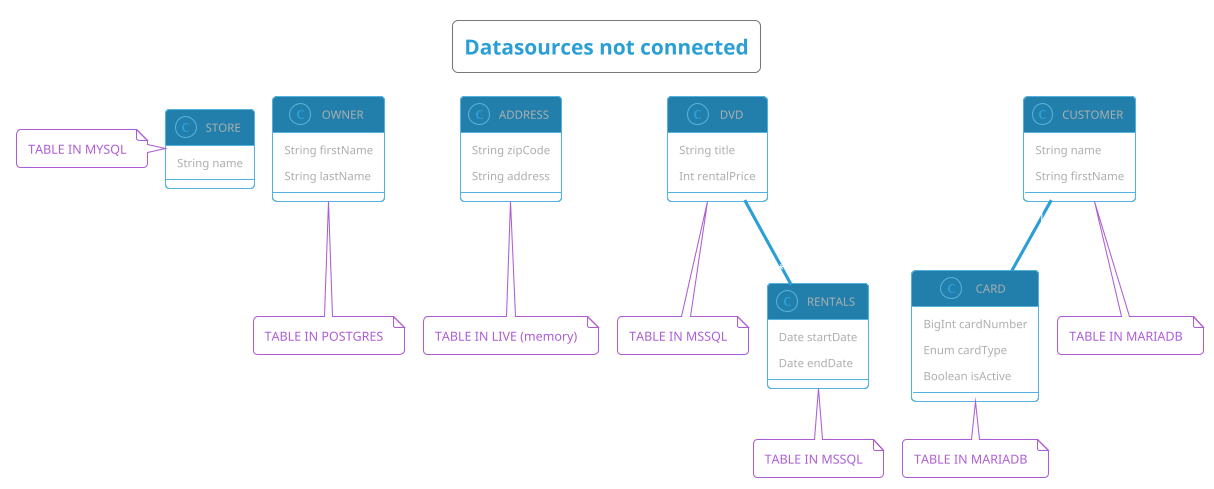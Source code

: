@startuml
!pragma layout smetana
!theme cyborg-outline

title: Datasources not connected

class STORE {
  String name
}
class STORE
note left: TABLE IN MYSQL

class OWNER {
  String firstName
  String lastName
}
class OWNER
note bottom: TABLE IN POSTGRES

class ADDRESS {
  String zipCode
  String address
}
class ADDRESS
note bottom: TABLE IN LIVE (memory)

class DVD {
  String title
  Int rentalPrice
}
class DVD
note bottom: TABLE IN MSSQL

class RENTALS {
  Date startDate
  Date endDate
}
class RENTALS
note bottom: TABLE IN MSSQL

class CARD {
  BigInt cardNumber
  Enum cardType
  Boolean isActive
}
note bottom: TABLE IN MARIADB

class CUSTOMER {
  String name
  String firstName
}
note bottom: TABLE IN MARIADB

DVD "*" -- "*" RENTALS : has
CUSTOMER "1" -- "*" CARD : has

@enduml
